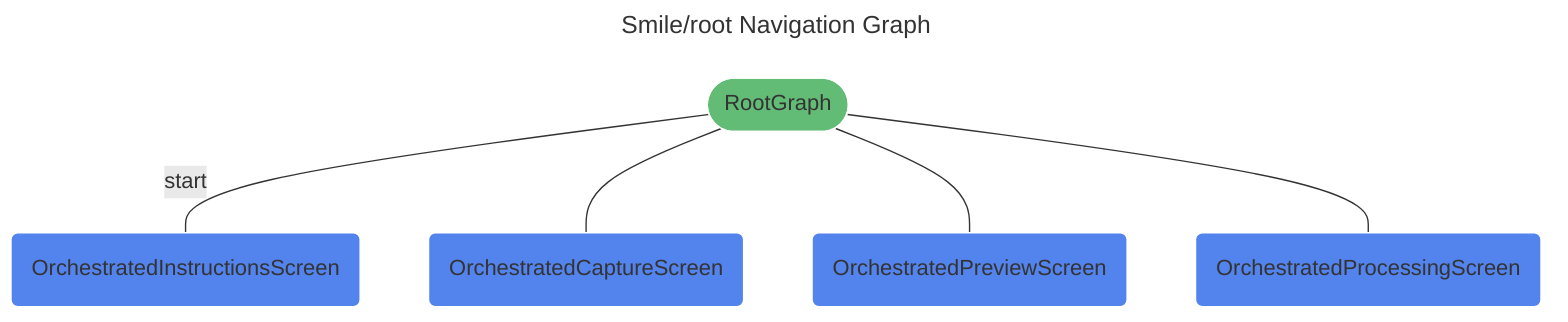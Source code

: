 ---
title: Smile/root Navigation Graph
---
%%{init: {'theme':'base', 'themeVariables': { 'primaryTextColor': '#fff' }}%%
graph TD
smile/root(["RootGraph"]) -- "start" --- smile/orchestrated_instructions_screen("OrchestratedInstructionsScreen")
smile/root(["RootGraph"]) --- smile/orchestrated_capture_screen("OrchestratedCaptureScreen")
smile/root(["RootGraph"]) --- smile/orchestrated_preview_screen("OrchestratedPreviewScreen")
smile/root(["RootGraph"]) --- smile/orchestrated_processing_screen("OrchestratedProcessingScreen")


classDef destination fill:#5383EC,stroke:#ffffff;
class smile/orchestrated_capture_screen,smile/orchestrated_instructions_screen,smile/orchestrated_preview_screen,smile/orchestrated_processing_screen destination;
classDef navgraph fill:#63BC76,stroke:#ffffff;
class smile/root navgraph;